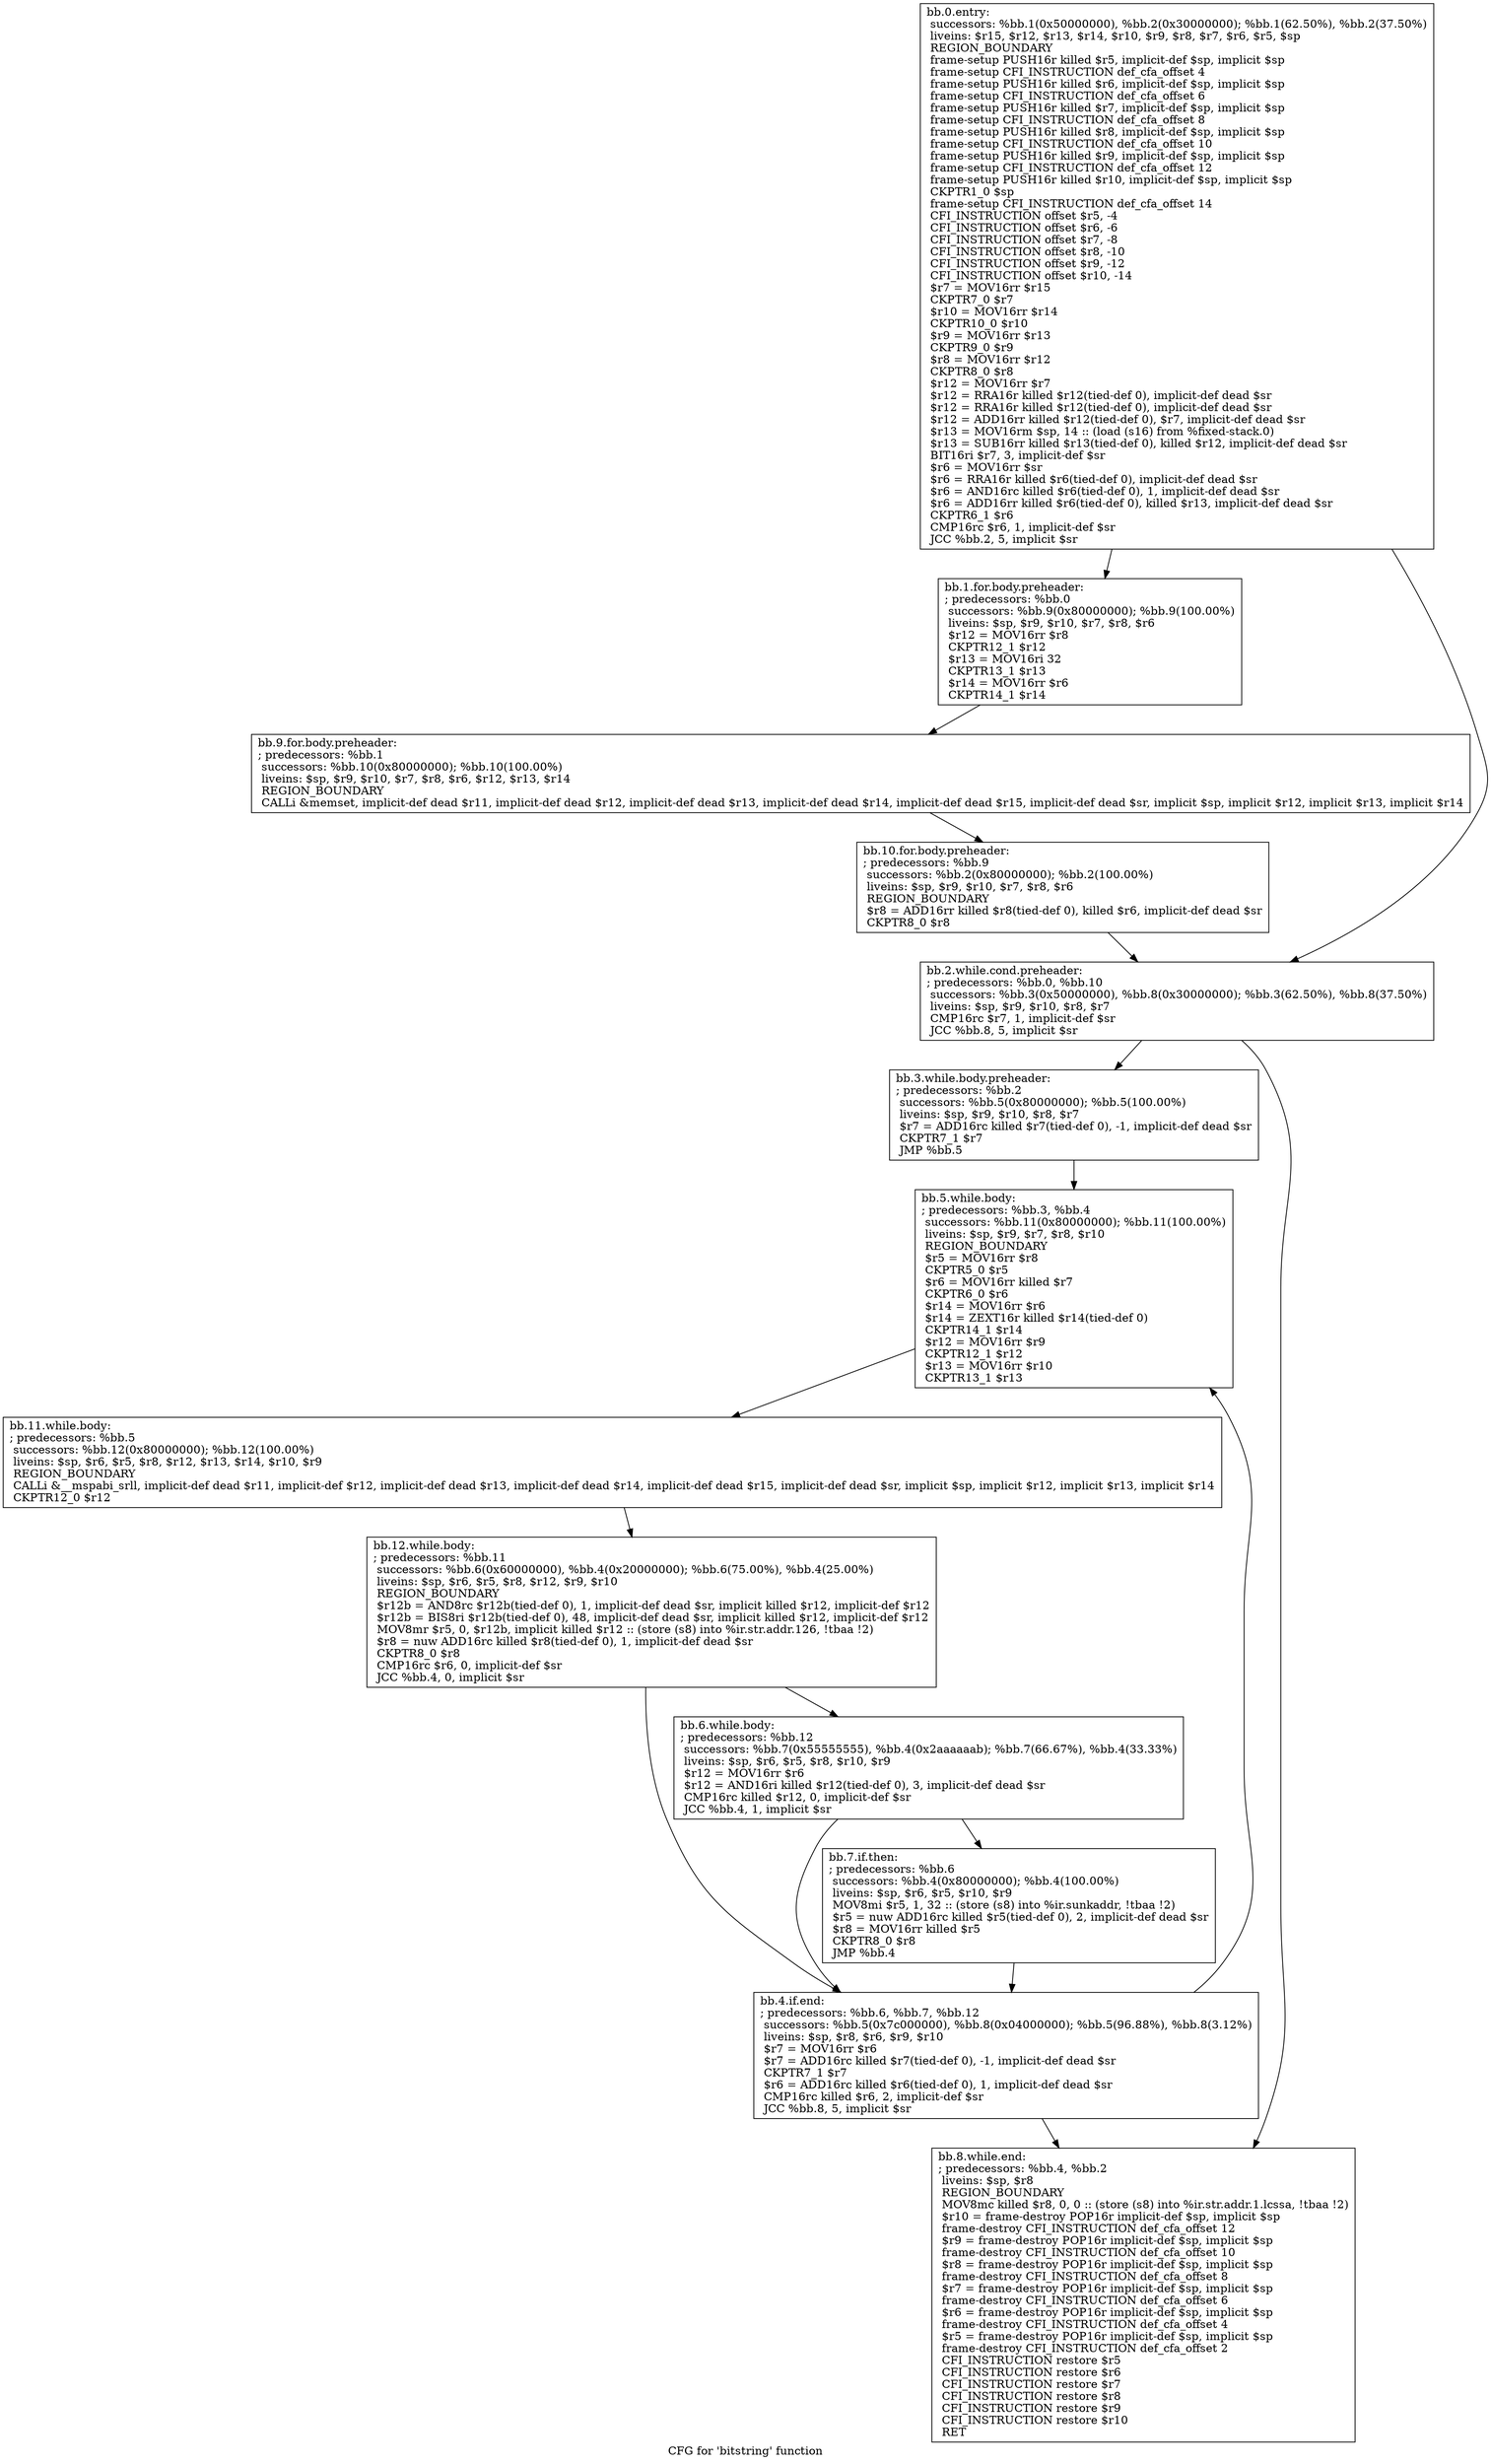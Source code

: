 digraph "CFG for 'bitstring' function" {
	label="CFG for 'bitstring' function";

	Node0x56013c3d6f20 [shape=record,label="{bb.0.entry:\l  successors: %bb.1(0x50000000), %bb.2(0x30000000); %bb.1(62.50%), %bb.2(37.50%)\l  liveins: $r15, $r12, $r13, $r14, $r10, $r9, $r8, $r7, $r6, $r5, $sp\l  REGION_BOUNDARY\l  frame-setup PUSH16r killed $r5, implicit-def $sp, implicit $sp\l  frame-setup CFI_INSTRUCTION def_cfa_offset 4\l  frame-setup PUSH16r killed $r6, implicit-def $sp, implicit $sp\l  frame-setup CFI_INSTRUCTION def_cfa_offset 6\l  frame-setup PUSH16r killed $r7, implicit-def $sp, implicit $sp\l  frame-setup CFI_INSTRUCTION def_cfa_offset 8\l  frame-setup PUSH16r killed $r8, implicit-def $sp, implicit $sp\l  frame-setup CFI_INSTRUCTION def_cfa_offset 10\l  frame-setup PUSH16r killed $r9, implicit-def $sp, implicit $sp\l  frame-setup CFI_INSTRUCTION def_cfa_offset 12\l  frame-setup PUSH16r killed $r10, implicit-def $sp, implicit $sp\l  CKPTR1_0 $sp\l  frame-setup CFI_INSTRUCTION def_cfa_offset 14\l  CFI_INSTRUCTION offset $r5, -4\l  CFI_INSTRUCTION offset $r6, -6\l  CFI_INSTRUCTION offset $r7, -8\l  CFI_INSTRUCTION offset $r8, -10\l  CFI_INSTRUCTION offset $r9, -12\l  CFI_INSTRUCTION offset $r10, -14\l  $r7 = MOV16rr $r15\l  CKPTR7_0 $r7\l  $r10 = MOV16rr $r14\l  CKPTR10_0 $r10\l  $r9 = MOV16rr $r13\l  CKPTR9_0 $r9\l  $r8 = MOV16rr $r12\l  CKPTR8_0 $r8\l  $r12 = MOV16rr $r7\l  $r12 = RRA16r killed $r12(tied-def 0), implicit-def dead $sr\l  $r12 = RRA16r killed $r12(tied-def 0), implicit-def dead $sr\l  $r12 = ADD16rr killed $r12(tied-def 0), $r7, implicit-def dead $sr\l  $r13 = MOV16rm $sp, 14 :: (load (s16) from %fixed-stack.0)\l  $r13 = SUB16rr killed $r13(tied-def 0), killed $r12, implicit-def dead $sr\l  BIT16ri $r7, 3, implicit-def $sr\l  $r6 = MOV16rr $sr\l  $r6 = RRA16r killed $r6(tied-def 0), implicit-def dead $sr\l  $r6 = AND16rc killed $r6(tied-def 0), 1, implicit-def dead $sr\l  $r6 = ADD16rr killed $r6(tied-def 0), killed $r13, implicit-def dead $sr\l  CKPTR6_1 $r6\l  CMP16rc $r6, 1, implicit-def $sr\l  JCC %bb.2, 5, implicit $sr\l}"];
	Node0x56013c3d6f20 -> Node0x56013c3d7020;
	Node0x56013c3d6f20 -> Node0x56013c3d7120;
	Node0x56013c3d7020 [shape=record,label="{bb.1.for.body.preheader:\l; predecessors: %bb.0\l  successors: %bb.9(0x80000000); %bb.9(100.00%)\l  liveins: $sp, $r9, $r10, $r7, $r8, $r6\l  $r12 = MOV16rr $r8\l  CKPTR12_1 $r12\l  $r13 = MOV16ri 32\l  CKPTR13_1 $r13\l  $r14 = MOV16rr $r6\l  CKPTR14_1 $r14\l}"];
	Node0x56013c3d7020 -> Node0x56013c3de3f0;
	Node0x56013c3de3f0 [shape=record,label="{bb.9.for.body.preheader:\l; predecessors: %bb.1\l  successors: %bb.10(0x80000000); %bb.10(100.00%)\l  liveins: $sp, $r9, $r10, $r7, $r8, $r6, $r12, $r13, $r14\l  REGION_BOUNDARY\l  CALLi &memset, implicit-def dead $r11, implicit-def dead $r12, implicit-def dead $r13, implicit-def dead $r14, implicit-def dead $r15, implicit-def dead $sr, implicit $sp, implicit $r12, implicit $r13, implicit $r14\l}"];
	Node0x56013c3de3f0 -> Node0x56013c3de4f0;
	Node0x56013c3de4f0 [shape=record,label="{bb.10.for.body.preheader:\l; predecessors: %bb.9\l  successors: %bb.2(0x80000000); %bb.2(100.00%)\l  liveins: $sp, $r9, $r10, $r7, $r8, $r6\l  REGION_BOUNDARY\l  $r8 = ADD16rr killed $r8(tied-def 0), killed $r6, implicit-def dead $sr\l  CKPTR8_0 $r8\l}"];
	Node0x56013c3de4f0 -> Node0x56013c3d7120;
	Node0x56013c3d7120 [shape=record,label="{bb.2.while.cond.preheader:\l; predecessors: %bb.0, %bb.10\l  successors: %bb.3(0x50000000), %bb.8(0x30000000); %bb.3(62.50%), %bb.8(37.50%)\l  liveins: $sp, $r9, $r10, $r8, $r7\l  CMP16rc $r7, 1, implicit-def $sr\l  JCC %bb.8, 5, implicit $sr\l}"];
	Node0x56013c3d7120 -> Node0x56013c3d7288;
	Node0x56013c3d7120 -> Node0x56013c3d77c0;
	Node0x56013c3d7288 [shape=record,label="{bb.3.while.body.preheader:\l; predecessors: %bb.2\l  successors: %bb.5(0x80000000); %bb.5(100.00%)\l  liveins: $sp, $r9, $r10, $r8, $r7\l  $r7 = ADD16rc killed $r7(tied-def 0), -1, implicit-def dead $sr\l  CKPTR7_1 $r7\l  JMP %bb.5\l}"];
	Node0x56013c3d7288 -> Node0x56013c3d7388;
	Node0x56013c3d7658 [shape=record,label="{bb.4.if.end:\l; predecessors: %bb.6, %bb.7, %bb.12\l  successors: %bb.5(0x7c000000), %bb.8(0x04000000); %bb.5(96.88%), %bb.8(3.12%)\l  liveins: $sp, $r8, $r6, $r9, $r10\l  $r7 = MOV16rr $r6\l  $r7 = ADD16rc killed $r7(tied-def 0), -1, implicit-def dead $sr\l  CKPTR7_1 $r7\l  $r6 = ADD16rc killed $r6(tied-def 0), 1, implicit-def dead $sr\l  CMP16rc killed $r6, 2, implicit-def $sr\l  JCC %bb.8, 5, implicit $sr\l}"];
	Node0x56013c3d7658 -> Node0x56013c3d7388;
	Node0x56013c3d7658 -> Node0x56013c3d77c0;
	Node0x56013c3d7388 [shape=record,label="{bb.5.while.body:\l; predecessors: %bb.3, %bb.4\l  successors: %bb.11(0x80000000); %bb.11(100.00%)\l  liveins: $sp, $r9, $r7, $r8, $r10\l  REGION_BOUNDARY\l  $r5 = MOV16rr $r8\l  CKPTR5_0 $r5\l  $r6 = MOV16rr killed $r7\l  CKPTR6_0 $r6\l  $r14 = MOV16rr $r6\l  $r14 = ZEXT16r killed $r14(tied-def 0)\l  CKPTR14_1 $r14\l  $r12 = MOV16rr $r9\l  CKPTR12_1 $r12\l  $r13 = MOV16rr $r10\l  CKPTR13_1 $r13\l}"];
	Node0x56013c3d7388 -> Node0x56013c3de2f0;
	Node0x56013c3de2f0 [shape=record,label="{bb.11.while.body:\l; predecessors: %bb.5\l  successors: %bb.12(0x80000000); %bb.12(100.00%)\l  liveins: $sp, $r6, $r5, $r8, $r12, $r13, $r14, $r10, $r9\l  REGION_BOUNDARY\l  CALLi &__mspabi_srll, implicit-def dead $r11, implicit-def $r12, implicit-def dead $r13, implicit-def dead $r14, implicit-def dead $r15, implicit-def dead $sr, implicit $sp, implicit $r12, implicit $r13, implicit $r14\l  CKPTR12_0 $r12\l}"];
	Node0x56013c3de2f0 -> Node0x56013c3f5d90;
	Node0x56013c3f5d90 [shape=record,label="{bb.12.while.body:\l; predecessors: %bb.11\l  successors: %bb.6(0x60000000), %bb.4(0x20000000); %bb.6(75.00%), %bb.4(25.00%)\l  liveins: $sp, $r6, $r5, $r8, $r12, $r9, $r10\l  REGION_BOUNDARY\l  $r12b = AND8rc $r12b(tied-def 0), 1, implicit-def dead $sr, implicit killed $r12, implicit-def $r12\l  $r12b = BIS8ri $r12b(tied-def 0), 48, implicit-def dead $sr, implicit killed $r12, implicit-def $r12\l  MOV8mr $r5, 0, $r12b, implicit killed $r12 :: (store (s8) into %ir.str.addr.126, !tbaa !2)\l  $r8 = nuw ADD16rc killed $r8(tied-def 0), 1, implicit-def dead $sr\l  CKPTR8_0 $r8\l  CMP16rc $r6, 0, implicit-def $sr\l  JCC %bb.4, 0, implicit $sr\l}"];
	Node0x56013c3f5d90 -> Node0x56013c3e0550;
	Node0x56013c3f5d90 -> Node0x56013c3d7658;
	Node0x56013c3e0550 [shape=record,label="{bb.6.while.body:\l; predecessors: %bb.12\l  successors: %bb.7(0x55555555), %bb.4(0x2aaaaaab); %bb.7(66.67%), %bb.4(33.33%)\l  liveins: $sp, $r6, $r5, $r8, $r10, $r9\l  $r12 = MOV16rr $r6\l  $r12 = AND16ri killed $r12(tied-def 0), 3, implicit-def dead $sr\l  CMP16rc killed $r12, 0, implicit-def $sr\l  JCC %bb.4, 1, implicit $sr\l}"];
	Node0x56013c3e0550 -> Node0x56013c3d7558;
	Node0x56013c3e0550 -> Node0x56013c3d7658;
	Node0x56013c3d7558 [shape=record,label="{bb.7.if.then:\l; predecessors: %bb.6\l  successors: %bb.4(0x80000000); %bb.4(100.00%)\l  liveins: $sp, $r6, $r5, $r10, $r9\l  MOV8mi $r5, 1, 32 :: (store (s8) into %ir.sunkaddr, !tbaa !2)\l  $r5 = nuw ADD16rc killed $r5(tied-def 0), 2, implicit-def dead $sr\l  $r8 = MOV16rr killed $r5\l  CKPTR8_0 $r8\l  JMP %bb.4\l}"];
	Node0x56013c3d7558 -> Node0x56013c3d7658;
	Node0x56013c3d77c0 [shape=record,label="{bb.8.while.end:\l; predecessors: %bb.4, %bb.2\l  liveins: $sp, $r8\l  REGION_BOUNDARY\l  MOV8mc killed $r8, 0, 0 :: (store (s8) into %ir.str.addr.1.lcssa, !tbaa !2)\l  $r10 = frame-destroy POP16r implicit-def $sp, implicit $sp\l  frame-destroy CFI_INSTRUCTION def_cfa_offset 12\l  $r9 = frame-destroy POP16r implicit-def $sp, implicit $sp\l  frame-destroy CFI_INSTRUCTION def_cfa_offset 10\l  $r8 = frame-destroy POP16r implicit-def $sp, implicit $sp\l  frame-destroy CFI_INSTRUCTION def_cfa_offset 8\l  $r7 = frame-destroy POP16r implicit-def $sp, implicit $sp\l  frame-destroy CFI_INSTRUCTION def_cfa_offset 6\l  $r6 = frame-destroy POP16r implicit-def $sp, implicit $sp\l  frame-destroy CFI_INSTRUCTION def_cfa_offset 4\l  $r5 = frame-destroy POP16r implicit-def $sp, implicit $sp\l  frame-destroy CFI_INSTRUCTION def_cfa_offset 2\l  CFI_INSTRUCTION restore $r5\l  CFI_INSTRUCTION restore $r6\l  CFI_INSTRUCTION restore $r7\l  CFI_INSTRUCTION restore $r8\l  CFI_INSTRUCTION restore $r9\l  CFI_INSTRUCTION restore $r10\l  RET\l}"];
}
